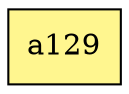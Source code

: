 digraph G {
rankdir=BT;ranksep="2.0";
"a129" [shape=record,fillcolor=khaki1,style=filled,label="{a129}"];
}